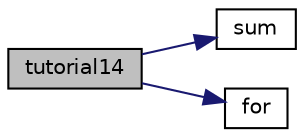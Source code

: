 digraph G
{
 // INTERACTIVE_SVG=YES
  edge [fontname="Helvetica",fontsize="10",labelfontname="Helvetica",labelfontsize="10"];
  node [fontname="Helvetica",fontsize="10",shape=record];
  rankdir="LR";
  Node1 [label="tutorial14",height=0.2,width=0.4,color="black", fillcolor="grey75", style="filled" fontcolor="black"];
  Node1 -> Node2 [color="midnightblue",fontsize="10",style="solid",fontname="Helvetica"];
  Node2 [label="sum",height=0.2,width=0.4,color="black", fillcolor="white", style="filled",URL="$pkg_index_8tcl.html#ac7411d74696a1051f946967e88fd14e8"];
  Node1 -> Node3 [color="midnightblue",fontsize="10",style="solid",fontname="Helvetica"];
  Node3 [label="for",height=0.2,width=0.4,color="black", fillcolor="white", style="filled",URL="$pkg_index_8tcl.html#a0fcf4d3edc1bec4b316b8b5558fec814"];
}
